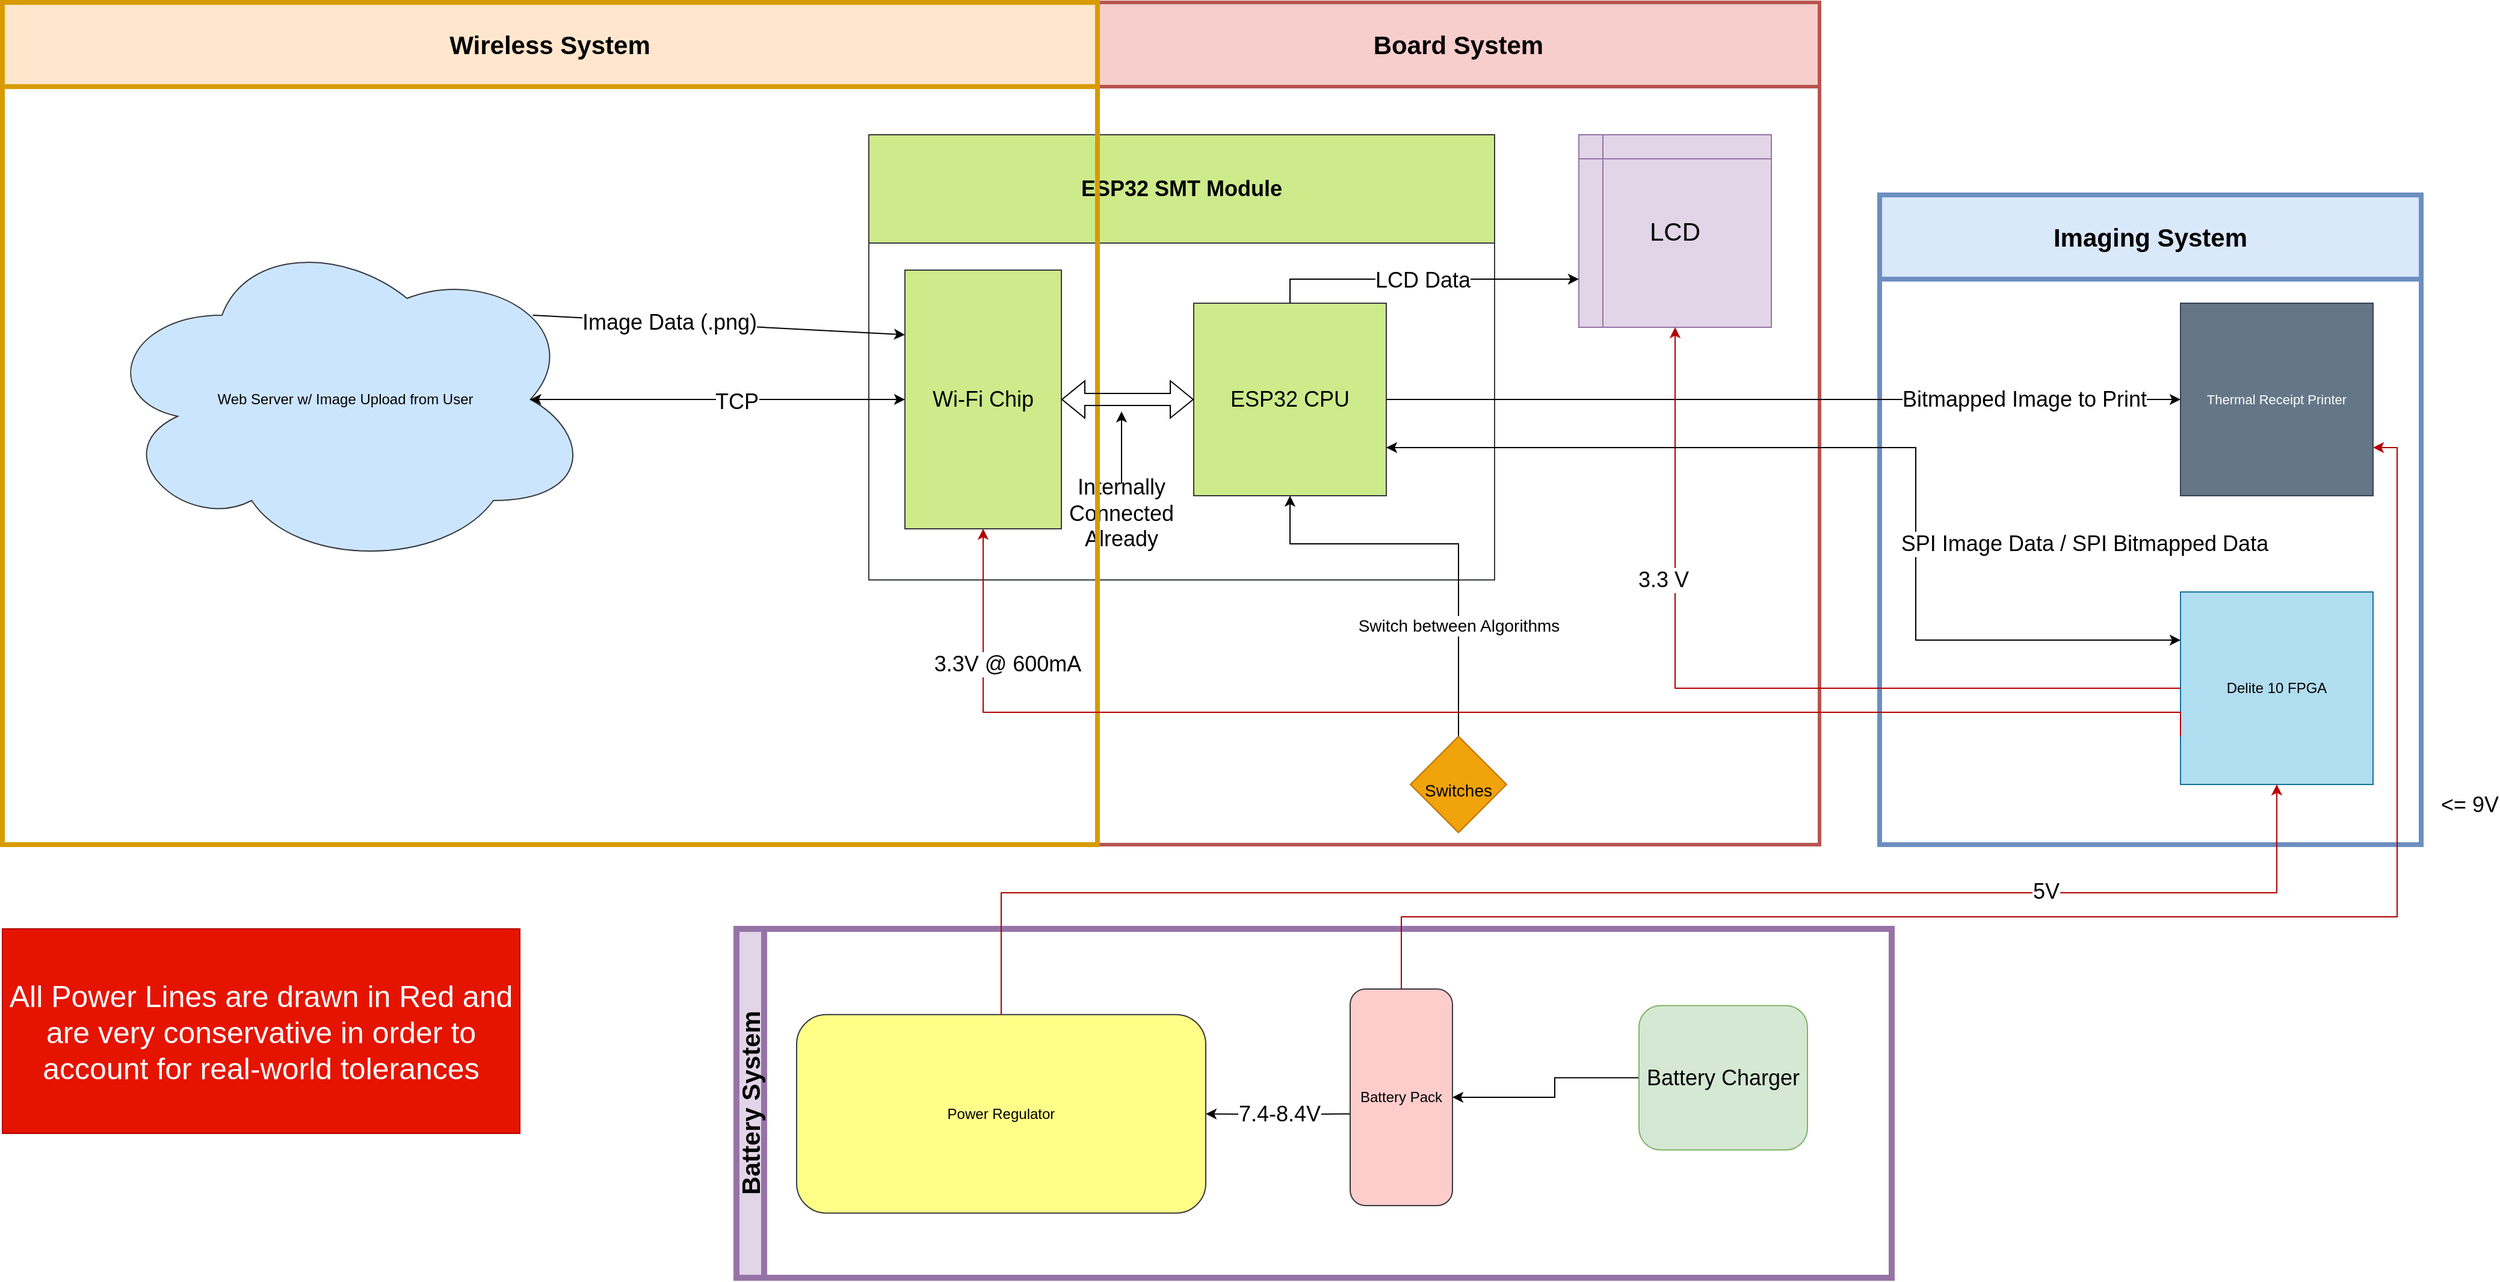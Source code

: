 <mxfile version="21.2.4" type="device">
  <diagram name="Page-1" id="HVWVPMNDx6Q1aaSiO3_G">
    <mxGraphModel dx="4177" dy="1327" grid="1" gridSize="10" guides="1" tooltips="1" connect="1" arrows="1" fold="1" page="1" pageScale="1" pageWidth="850" pageHeight="1100" math="0" shadow="0">
      <root>
        <mxCell id="0" />
        <mxCell id="1" parent="0" />
        <mxCell id="erKG9Mf-t_4Ue-Tq9eLv-8" value="&lt;font style=&quot;font-size: 21px;&quot;&gt;Board System&lt;/font&gt;" style="swimlane;whiteSpace=wrap;html=1;startSize=70;fillColor=#f8cecc;strokeColor=#b85450;strokeWidth=3;" parent="1" vertex="1">
          <mxGeometry x="-760" y="400" width="600" height="700" as="geometry" />
        </mxCell>
        <mxCell id="erKG9Mf-t_4Ue-Tq9eLv-35" value="&lt;font style=&quot;font-size: 21px;&quot;&gt;LCD&lt;/font&gt;" style="shape=internalStorage;whiteSpace=wrap;html=1;backgroundOutline=1;fontSize=11;fillColor=#e1d5e7;strokeColor=#9673a6;" parent="erKG9Mf-t_4Ue-Tq9eLv-8" vertex="1">
          <mxGeometry x="400" y="110" width="160" height="160" as="geometry" />
        </mxCell>
        <mxCell id="erKG9Mf-t_4Ue-Tq9eLv-38" value="ESP32 SMT Module" style="swimlane;whiteSpace=wrap;html=1;fontSize=18;startSize=90;fillColor=#cdeb8b;strokeColor=#36393d;" parent="erKG9Mf-t_4Ue-Tq9eLv-8" vertex="1">
          <mxGeometry x="-190" y="110" width="520" height="370" as="geometry" />
        </mxCell>
        <mxCell id="erKG9Mf-t_4Ue-Tq9eLv-39" value="ESP32 CPU" style="whiteSpace=wrap;html=1;aspect=fixed;fontSize=18;fillColor=#cdeb8b;strokeColor=#36393d;" parent="erKG9Mf-t_4Ue-Tq9eLv-38" vertex="1">
          <mxGeometry x="270" y="140" width="160" height="160" as="geometry" />
        </mxCell>
        <mxCell id="TZyaPP61fnedCUGW_qm0-67" value="" style="endArrow=classic;html=1;rounded=0;fontSize=18;" parent="erKG9Mf-t_4Ue-Tq9eLv-38" edge="1">
          <mxGeometry width="50" height="50" relative="1" as="geometry">
            <mxPoint x="210" y="290" as="sourcePoint" />
            <mxPoint x="210" y="230" as="targetPoint" />
          </mxGeometry>
        </mxCell>
        <mxCell id="TZyaPP61fnedCUGW_qm0-68" value="Internally Connected Already" style="text;html=1;strokeColor=none;fillColor=none;align=center;verticalAlign=middle;whiteSpace=wrap;rounded=0;fontSize=18;" parent="erKG9Mf-t_4Ue-Tq9eLv-38" vertex="1">
          <mxGeometry x="180" y="300" width="60" height="30" as="geometry" />
        </mxCell>
        <mxCell id="TZyaPP61fnedCUGW_qm0-31" style="edgeStyle=orthogonalEdgeStyle;rounded=0;orthogonalLoop=1;jettySize=auto;html=1;exitX=0.5;exitY=0;exitDx=0;exitDy=0;entryX=0;entryY=0.75;entryDx=0;entryDy=0;fontSize=18;" parent="erKG9Mf-t_4Ue-Tq9eLv-8" source="erKG9Mf-t_4Ue-Tq9eLv-39" target="erKG9Mf-t_4Ue-Tq9eLv-35" edge="1">
          <mxGeometry relative="1" as="geometry" />
        </mxCell>
        <mxCell id="TZyaPP61fnedCUGW_qm0-58" value="LCD Data" style="edgeLabel;html=1;align=center;verticalAlign=middle;resizable=0;points=[];fontSize=18;" parent="TZyaPP61fnedCUGW_qm0-31" connectable="0" vertex="1">
          <mxGeometry x="0.22" y="-1" relative="1" as="geometry">
            <mxPoint x="-29" as="offset" />
          </mxGeometry>
        </mxCell>
        <mxCell id="TZyaPP61fnedCUGW_qm0-124" style="edgeStyle=orthogonalEdgeStyle;rounded=0;orthogonalLoop=1;jettySize=auto;html=1;exitX=0.5;exitY=0;exitDx=0;exitDy=0;entryX=0.5;entryY=1;entryDx=0;entryDy=0;fontSize=14;" parent="erKG9Mf-t_4Ue-Tq9eLv-8" source="TZyaPP61fnedCUGW_qm0-123" target="erKG9Mf-t_4Ue-Tq9eLv-39" edge="1">
          <mxGeometry relative="1" as="geometry">
            <Array as="points">
              <mxPoint x="300" y="450" />
              <mxPoint x="160" y="450" />
            </Array>
          </mxGeometry>
        </mxCell>
        <mxCell id="TZyaPP61fnedCUGW_qm0-127" value="Switch between Algorithms" style="edgeLabel;html=1;align=center;verticalAlign=middle;resizable=0;points=[];fontSize=14;" parent="TZyaPP61fnedCUGW_qm0-124" connectable="0" vertex="1">
          <mxGeometry x="-0.666" y="4" relative="1" as="geometry">
            <mxPoint x="4" y="-35" as="offset" />
          </mxGeometry>
        </mxCell>
        <mxCell id="TZyaPP61fnedCUGW_qm0-123" value="&lt;font style=&quot;font-size: 14px;&quot;&gt;Switches&lt;/font&gt;" style="rhombus;whiteSpace=wrap;html=1;fontSize=25;fillColor=#f0a30a;fontColor=#000000;strokeColor=#BD7000;" parent="erKG9Mf-t_4Ue-Tq9eLv-8" vertex="1">
          <mxGeometry x="260" y="610" width="80" height="80" as="geometry" />
        </mxCell>
        <mxCell id="erKG9Mf-t_4Ue-Tq9eLv-11" value="&lt;span style=&quot;font-size: 21px;&quot;&gt;Imaging System&lt;/span&gt;" style="swimlane;whiteSpace=wrap;html=1;startSize=70;fillColor=#dae8fc;strokeColor=#6c8ebf;strokeWidth=4;" parent="1" vertex="1">
          <mxGeometry x="-110" y="560" width="450" height="540" as="geometry" />
        </mxCell>
        <mxCell id="erKG9Mf-t_4Ue-Tq9eLv-13" value="Delite 10 FPGA" style="whiteSpace=wrap;html=1;aspect=fixed;fillColor=#b1ddf0;strokeColor=#10739e;" parent="erKG9Mf-t_4Ue-Tq9eLv-11" vertex="1">
          <mxGeometry x="250" y="330" width="160" height="160" as="geometry" />
        </mxCell>
        <mxCell id="erKG9Mf-t_4Ue-Tq9eLv-30" value="Thermal Receipt Printer" style="whiteSpace=wrap;html=1;aspect=fixed;fontSize=11;fillColor=#647687;fontColor=#ffffff;strokeColor=#314354;" parent="erKG9Mf-t_4Ue-Tq9eLv-11" vertex="1">
          <mxGeometry x="250" y="90" width="160" height="160" as="geometry" />
        </mxCell>
        <mxCell id="erKG9Mf-t_4Ue-Tq9eLv-15" value="Battery System" style="swimlane;horizontal=0;whiteSpace=wrap;html=1;fontSize=21;fillColor=#e1d5e7;strokeColor=#9673a6;strokeWidth=5;" parent="1" vertex="1">
          <mxGeometry x="-1060" y="1170" width="960" height="290" as="geometry" />
        </mxCell>
        <mxCell id="TZyaPP61fnedCUGW_qm0-2" style="edgeStyle=orthogonalEdgeStyle;rounded=0;orthogonalLoop=1;jettySize=auto;html=1;exitX=0;exitY=0.5;exitDx=0;exitDy=0;entryX=1;entryY=0.5;entryDx=0;entryDy=0;fontSize=18;" parent="erKG9Mf-t_4Ue-Tq9eLv-15" source="erKG9Mf-t_4Ue-Tq9eLv-19" target="nSZPkJh6JGXct4D-9wGW-1" edge="1">
          <mxGeometry relative="1" as="geometry">
            <Array as="points">
              <mxPoint x="680" y="124" />
              <mxPoint x="680" y="140" />
            </Array>
            <mxPoint x="600" y="120" as="targetPoint" />
          </mxGeometry>
        </mxCell>
        <mxCell id="erKG9Mf-t_4Ue-Tq9eLv-19" value="&lt;span style=&quot;font-size: 18px;&quot;&gt;Battery Charger&lt;/span&gt;" style="rounded=1;whiteSpace=wrap;html=1;fontSize=11;fillColor=#d5e8d4;strokeColor=#82b366;" parent="erKG9Mf-t_4Ue-Tq9eLv-15" vertex="1">
          <mxGeometry x="750" y="63.75" width="140" height="120" as="geometry" />
        </mxCell>
        <mxCell id="TZyaPP61fnedCUGW_qm0-3" value="" style="edgeStyle=orthogonalEdgeStyle;rounded=0;orthogonalLoop=1;jettySize=auto;html=1;fontSize=18;" parent="erKG9Mf-t_4Ue-Tq9eLv-15" target="erKG9Mf-t_4Ue-Tq9eLv-37" edge="1">
          <mxGeometry relative="1" as="geometry">
            <mxPoint x="510" y="153.75" as="sourcePoint" />
          </mxGeometry>
        </mxCell>
        <mxCell id="TZyaPP61fnedCUGW_qm0-101" value="7.4-8.4V" style="edgeLabel;html=1;align=center;verticalAlign=middle;resizable=0;points=[];fontSize=18;" parent="TZyaPP61fnedCUGW_qm0-3" connectable="0" vertex="1">
          <mxGeometry x="0.204" y="3" relative="1" as="geometry">
            <mxPoint x="13" y="-3" as="offset" />
          </mxGeometry>
        </mxCell>
        <mxCell id="erKG9Mf-t_4Ue-Tq9eLv-37" value="Power Regulator" style="rounded=1;whiteSpace=wrap;html=1;fontSize=12;fillColor=#ffff88;strokeColor=#36393d;" parent="erKG9Mf-t_4Ue-Tq9eLv-15" vertex="1">
          <mxGeometry x="50" y="71.25" width="340" height="165" as="geometry" />
        </mxCell>
        <mxCell id="nSZPkJh6JGXct4D-9wGW-1" value="Battery Pack" style="rounded=1;whiteSpace=wrap;html=1;fillColor=#ffcccc;strokeColor=#36393d;" parent="erKG9Mf-t_4Ue-Tq9eLv-15" vertex="1">
          <mxGeometry x="510" y="50" width="85" height="180" as="geometry" />
        </mxCell>
        <mxCell id="erKG9Mf-t_4Ue-Tq9eLv-17" value="&lt;span style=&quot;font-size: 21px;&quot;&gt;Wireless System&lt;/span&gt;" style="swimlane;whiteSpace=wrap;html=1;startSize=70;fillColor=#ffe6cc;strokeColor=#d79b00;strokeWidth=4;" parent="1" vertex="1">
          <mxGeometry x="-1670" y="400" width="910" height="700" as="geometry" />
        </mxCell>
        <mxCell id="erKG9Mf-t_4Ue-Tq9eLv-34" value="Web Server w/ Image Upload from User" style="ellipse;shape=cloud;whiteSpace=wrap;html=1;fontSize=12;fillColor=#cce5ff;strokeColor=#36393d;" parent="erKG9Mf-t_4Ue-Tq9eLv-17" vertex="1">
          <mxGeometry x="80" y="190" width="410" height="280" as="geometry" />
        </mxCell>
        <mxCell id="erKG9Mf-t_4Ue-Tq9eLv-40" value="Wi-Fi Chip" style="rounded=0;whiteSpace=wrap;html=1;fontSize=18;fillColor=#cdeb8b;strokeColor=#36393d;" parent="erKG9Mf-t_4Ue-Tq9eLv-17" vertex="1">
          <mxGeometry x="750" y="222.5" width="130" height="215" as="geometry" />
        </mxCell>
        <mxCell id="TZyaPP61fnedCUGW_qm0-113" value="" style="endArrow=classic;html=1;rounded=0;fontSize=18;exitX=0.88;exitY=0.25;exitDx=0;exitDy=0;exitPerimeter=0;entryX=0;entryY=0.25;entryDx=0;entryDy=0;" parent="erKG9Mf-t_4Ue-Tq9eLv-17" source="erKG9Mf-t_4Ue-Tq9eLv-34" target="erKG9Mf-t_4Ue-Tq9eLv-40" edge="1">
          <mxGeometry width="50" height="50" relative="1" as="geometry">
            <mxPoint x="510" y="300" as="sourcePoint" />
            <mxPoint x="560" y="250" as="targetPoint" />
          </mxGeometry>
        </mxCell>
        <mxCell id="TZyaPP61fnedCUGW_qm0-114" value="Image Data (.png)" style="edgeLabel;html=1;align=center;verticalAlign=middle;resizable=0;points=[];fontSize=18;" parent="TZyaPP61fnedCUGW_qm0-113" connectable="0" vertex="1">
          <mxGeometry x="-0.268" relative="1" as="geometry">
            <mxPoint as="offset" />
          </mxGeometry>
        </mxCell>
        <mxCell id="TZyaPP61fnedCUGW_qm0-117" value="" style="endArrow=classic;startArrow=classic;html=1;rounded=0;fontSize=18;exitX=0.875;exitY=0.5;exitDx=0;exitDy=0;exitPerimeter=0;entryX=0;entryY=0.5;entryDx=0;entryDy=0;" parent="erKG9Mf-t_4Ue-Tq9eLv-17" source="erKG9Mf-t_4Ue-Tq9eLv-34" target="erKG9Mf-t_4Ue-Tq9eLv-40" edge="1">
          <mxGeometry width="50" height="50" relative="1" as="geometry">
            <mxPoint x="470" y="380" as="sourcePoint" />
            <mxPoint x="520" y="330" as="targetPoint" />
          </mxGeometry>
        </mxCell>
        <mxCell id="TZyaPP61fnedCUGW_qm0-118" value="TCP" style="edgeLabel;html=1;align=center;verticalAlign=middle;resizable=0;points=[];fontSize=18;" parent="TZyaPP61fnedCUGW_qm0-117" connectable="0" vertex="1">
          <mxGeometry x="0.095" y="-2" relative="1" as="geometry">
            <mxPoint as="offset" />
          </mxGeometry>
        </mxCell>
        <mxCell id="erKG9Mf-t_4Ue-Tq9eLv-42" value="" style="shape=flexArrow;endArrow=classic;startArrow=classic;html=1;rounded=0;fontSize=18;entryX=0;entryY=0.5;entryDx=0;entryDy=0;exitX=1;exitY=0.5;exitDx=0;exitDy=0;" parent="1" source="erKG9Mf-t_4Ue-Tq9eLv-40" target="erKG9Mf-t_4Ue-Tq9eLv-39" edge="1">
          <mxGeometry width="100" height="100" relative="1" as="geometry">
            <mxPoint x="-780" y="1030" as="sourcePoint" />
            <mxPoint x="-680" y="930" as="targetPoint" />
          </mxGeometry>
        </mxCell>
        <mxCell id="TZyaPP61fnedCUGW_qm0-32" style="edgeStyle=orthogonalEdgeStyle;rounded=0;orthogonalLoop=1;jettySize=auto;html=1;exitX=1;exitY=0.5;exitDx=0;exitDy=0;fontSize=18;entryX=0;entryY=0.5;entryDx=0;entryDy=0;" parent="1" source="erKG9Mf-t_4Ue-Tq9eLv-39" target="erKG9Mf-t_4Ue-Tq9eLv-30" edge="1">
          <mxGeometry relative="1" as="geometry">
            <mxPoint x="140" y="690" as="targetPoint" />
          </mxGeometry>
        </mxCell>
        <mxCell id="TZyaPP61fnedCUGW_qm0-62" value="Bitmapped Image to Print" style="edgeLabel;html=1;align=center;verticalAlign=middle;resizable=0;points=[];fontSize=18;" parent="TZyaPP61fnedCUGW_qm0-32" connectable="0" vertex="1">
          <mxGeometry x="0.126" y="-1" relative="1" as="geometry">
            <mxPoint x="158" y="-1" as="offset" />
          </mxGeometry>
        </mxCell>
        <mxCell id="TZyaPP61fnedCUGW_qm0-102" style="edgeStyle=orthogonalEdgeStyle;rounded=0;orthogonalLoop=1;jettySize=auto;html=1;exitX=0;exitY=0.75;exitDx=0;exitDy=0;entryX=0.5;entryY=1;entryDx=0;entryDy=0;fontSize=18;fillColor=#e51400;strokeColor=#B20000;" parent="1" source="erKG9Mf-t_4Ue-Tq9eLv-13" target="erKG9Mf-t_4Ue-Tq9eLv-40" edge="1">
          <mxGeometry relative="1" as="geometry">
            <Array as="points">
              <mxPoint x="140" y="990" />
              <mxPoint x="-855" y="990" />
            </Array>
          </mxGeometry>
        </mxCell>
        <mxCell id="TZyaPP61fnedCUGW_qm0-103" value="3.3V @ 600mA" style="edgeLabel;html=1;align=center;verticalAlign=middle;resizable=0;points=[];fontSize=18;" parent="TZyaPP61fnedCUGW_qm0-102" connectable="0" vertex="1">
          <mxGeometry x="0.091" y="1" relative="1" as="geometry">
            <mxPoint x="-358" y="-41" as="offset" />
          </mxGeometry>
        </mxCell>
        <mxCell id="TZyaPP61fnedCUGW_qm0-106" style="edgeStyle=orthogonalEdgeStyle;rounded=0;orthogonalLoop=1;jettySize=auto;html=1;exitX=0;exitY=0.5;exitDx=0;exitDy=0;entryX=0.5;entryY=1;entryDx=0;entryDy=0;fontSize=18;fillColor=#e51400;strokeColor=#B20000;" parent="1" source="erKG9Mf-t_4Ue-Tq9eLv-13" target="erKG9Mf-t_4Ue-Tq9eLv-35" edge="1">
          <mxGeometry relative="1" as="geometry">
            <Array as="points">
              <mxPoint x="-280" y="970" />
            </Array>
          </mxGeometry>
        </mxCell>
        <mxCell id="TZyaPP61fnedCUGW_qm0-107" value="3.3 V" style="edgeLabel;html=1;align=center;verticalAlign=middle;resizable=0;points=[];fontSize=18;" parent="TZyaPP61fnedCUGW_qm0-106" connectable="0" vertex="1">
          <mxGeometry x="-0.205" y="3" relative="1" as="geometry">
            <mxPoint x="-144" y="-93" as="offset" />
          </mxGeometry>
        </mxCell>
        <mxCell id="TZyaPP61fnedCUGW_qm0-108" style="edgeStyle=orthogonalEdgeStyle;rounded=0;orthogonalLoop=1;jettySize=auto;html=1;exitX=0.5;exitY=0;exitDx=0;exitDy=0;entryX=0.5;entryY=1;entryDx=0;entryDy=0;fontSize=18;fillColor=#e51400;strokeColor=#B20000;" parent="1" source="erKG9Mf-t_4Ue-Tq9eLv-37" target="erKG9Mf-t_4Ue-Tq9eLv-13" edge="1">
          <mxGeometry relative="1" as="geometry">
            <Array as="points">
              <mxPoint x="-840" y="1140" />
              <mxPoint x="220" y="1140" />
            </Array>
          </mxGeometry>
        </mxCell>
        <mxCell id="TZyaPP61fnedCUGW_qm0-110" value="5V" style="edgeLabel;html=1;align=center;verticalAlign=middle;resizable=0;points=[];fontSize=18;" parent="TZyaPP61fnedCUGW_qm0-108" connectable="0" vertex="1">
          <mxGeometry x="0.55" y="1" relative="1" as="geometry">
            <mxPoint x="-1" as="offset" />
          </mxGeometry>
        </mxCell>
        <mxCell id="TZyaPP61fnedCUGW_qm0-109" style="edgeStyle=orthogonalEdgeStyle;rounded=0;orthogonalLoop=1;jettySize=auto;html=1;exitX=0.5;exitY=0;exitDx=0;exitDy=0;entryX=1;entryY=0.75;entryDx=0;entryDy=0;fontSize=18;fillColor=#e51400;strokeColor=#B20000;" parent="1" source="nSZPkJh6JGXct4D-9wGW-1" target="erKG9Mf-t_4Ue-Tq9eLv-30" edge="1">
          <mxGeometry relative="1" as="geometry">
            <Array as="points">
              <mxPoint x="-507" y="1160" />
              <mxPoint x="320" y="1160" />
              <mxPoint x="320" y="770" />
            </Array>
          </mxGeometry>
        </mxCell>
        <mxCell id="TZyaPP61fnedCUGW_qm0-111" value="&amp;lt;= 9V" style="edgeLabel;html=1;align=center;verticalAlign=middle;resizable=0;points=[];fontSize=18;" parent="TZyaPP61fnedCUGW_qm0-109" connectable="0" vertex="1">
          <mxGeometry x="0.526" y="4" relative="1" as="geometry">
            <mxPoint x="64" y="9" as="offset" />
          </mxGeometry>
        </mxCell>
        <mxCell id="TZyaPP61fnedCUGW_qm0-119" value="&lt;font style=&quot;font-size: 25px;&quot;&gt;All Power Lines are drawn in Red and are very conservative in order to account for real-world tolerances&lt;/font&gt;" style="text;html=1;strokeColor=#B20000;fillColor=#e51400;align=center;verticalAlign=middle;whiteSpace=wrap;rounded=0;fontSize=18;fontColor=#ffffff;" parent="1" vertex="1">
          <mxGeometry x="-1670" y="1170" width="430" height="170" as="geometry" />
        </mxCell>
        <mxCell id="nSZPkJh6JGXct4D-9wGW-6" value="" style="endArrow=classic;startArrow=classic;html=1;rounded=0;fontSize=18;exitX=1;exitY=0.75;exitDx=0;exitDy=0;entryX=0;entryY=0.25;entryDx=0;entryDy=0;" parent="1" source="erKG9Mf-t_4Ue-Tq9eLv-39" target="erKG9Mf-t_4Ue-Tq9eLv-13" edge="1">
          <mxGeometry width="50" height="50" relative="1" as="geometry">
            <mxPoint x="-290" y="890" as="sourcePoint" />
            <mxPoint x="-240" y="840" as="targetPoint" />
            <Array as="points">
              <mxPoint x="-80" y="770" />
              <mxPoint x="-80" y="930" />
            </Array>
          </mxGeometry>
        </mxCell>
        <mxCell id="nSZPkJh6JGXct4D-9wGW-7" value="SPI Image Data /&amp;nbsp;SPI Bitmapped Data" style="edgeLabel;html=1;align=center;verticalAlign=middle;resizable=0;points=[];fontSize=18;" parent="nSZPkJh6JGXct4D-9wGW-6" connectable="0" vertex="1">
          <mxGeometry x="0.306" relative="1" as="geometry">
            <mxPoint x="140" y="-16" as="offset" />
          </mxGeometry>
        </mxCell>
      </root>
    </mxGraphModel>
  </diagram>
</mxfile>
